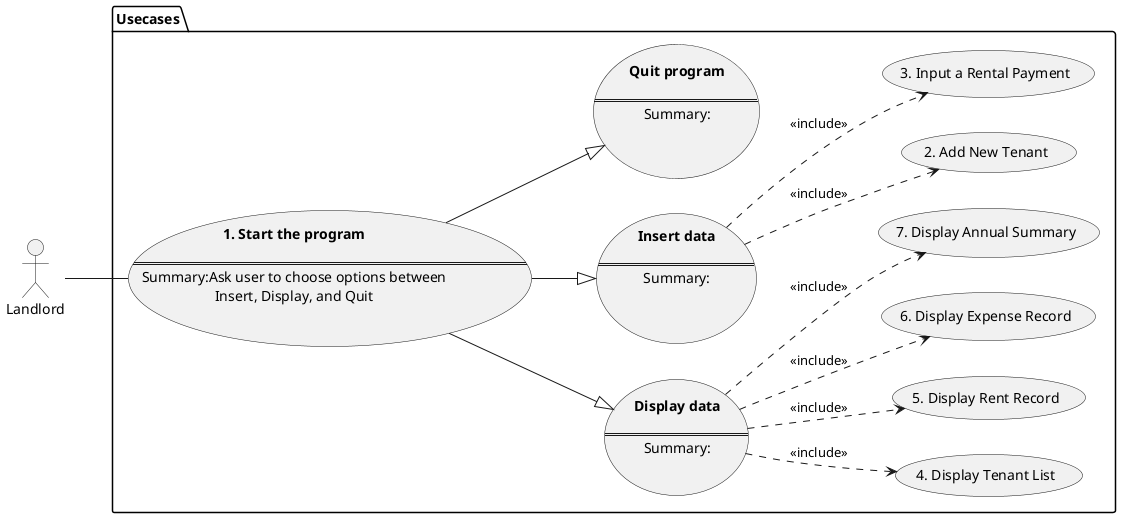 @startuml ben
left to right direction
actor Landlord as L
package "Usecases" {

    usecase Start as "**1. Start the program**\n
    ==
    Summary:Ask user to choose options between\nInsert, Display, and Quit\n"

    usecase Display as "**Display data**\n
    ==
    Summary:\n
    "

    (4. Display Tenant List) as DTL
    (5. Display Rent Record) as DRR
    (6. Display Expense Record) as DER
    (7. Display Annual Summary) as DAS
    
    Display ..>(DTL): "<<include>>"
    Display ..>(DRR): "<<include>>"
    Display ..>(DER): "<<include>>"
    Display ..>(DAS): "<<include>>"

    /'
    DER ..> (Month Date): "<<include>>"
    DER ..> (Budget Category): "<<include>>"
    DER ..> (Payee): "<<include>>"
    DER ..> (Amount): "<<include>>"
    DAS ..> (Display Table): "<<include>>"
    DAS ..> (Display budget): "<<include>>"
    DAS ..> (Display balance): "<<include>>"
    '/

    usecase InsertData as "**Insert data**\n
    ==
    Summary:\n

    "
    (2. Add New Tenant) as ANT
    (3. Input a Rental Payment) as IRP
    InsertData ..> ANT: "<<include>>"
    InsertData ..> IRP: "<<include>>"

    usecase Quit as "**Quit program**\n
    ==
    Summary:\n

    "
}

L -- Start

Start --|> Display
Start --|> InsertData
Start --|> Quit

@enduml
